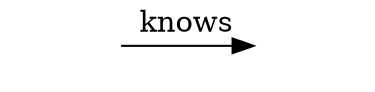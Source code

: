 digraph g {
  {
    rank=same
    mew [image="../img/mew.png",label="",shape="none"];
    pikachu [image="../img/pikachu.png",label="",shape="none"];
  }
  pikachu -> mew [label=<knows>];
}
